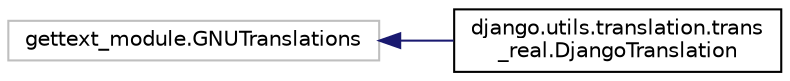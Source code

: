 digraph "Graphical Class Hierarchy"
{
 // LATEX_PDF_SIZE
  edge [fontname="Helvetica",fontsize="10",labelfontname="Helvetica",labelfontsize="10"];
  node [fontname="Helvetica",fontsize="10",shape=record];
  rankdir="LR";
  Node1754 [label="gettext_module.GNUTranslations",height=0.2,width=0.4,color="grey75", fillcolor="white", style="filled",tooltip=" "];
  Node1754 -> Node0 [dir="back",color="midnightblue",fontsize="10",style="solid",fontname="Helvetica"];
  Node0 [label="django.utils.translation.trans\l_real.DjangoTranslation",height=0.2,width=0.4,color="black", fillcolor="white", style="filled",URL="$classdjango_1_1utils_1_1translation_1_1trans__real_1_1_django_translation.html",tooltip=" "];
}
